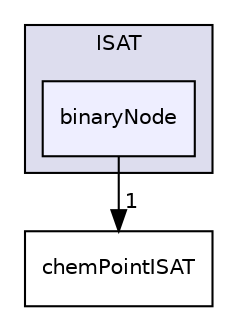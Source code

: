 digraph "src/thermophysicalModels/chemistryModel/chemistryModel/TDACChemistryModel/tabulation/ISAT/binaryNode" {
  bgcolor=transparent;
  compound=true
  node [ fontsize="10", fontname="Helvetica"];
  edge [ labelfontsize="10", labelfontname="Helvetica"];
  subgraph clusterdir_7219e9beda73e4f7f74dfa284027691b {
    graph [ bgcolor="#ddddee", pencolor="black", label="ISAT" fontname="Helvetica", fontsize="10", URL="dir_7219e9beda73e4f7f74dfa284027691b.html"]
  dir_08fbe5e166154598ca39f40c1ab0549c [shape=box, label="binaryNode", style="filled", fillcolor="#eeeeff", pencolor="black", URL="dir_08fbe5e166154598ca39f40c1ab0549c.html"];
  }
  dir_5770e3c71c220b1215a25797f67fb21b [shape=box label="chemPointISAT" URL="dir_5770e3c71c220b1215a25797f67fb21b.html"];
  dir_08fbe5e166154598ca39f40c1ab0549c->dir_5770e3c71c220b1215a25797f67fb21b [headlabel="1", labeldistance=1.5 headhref="dir_002781_002783.html"];
}

